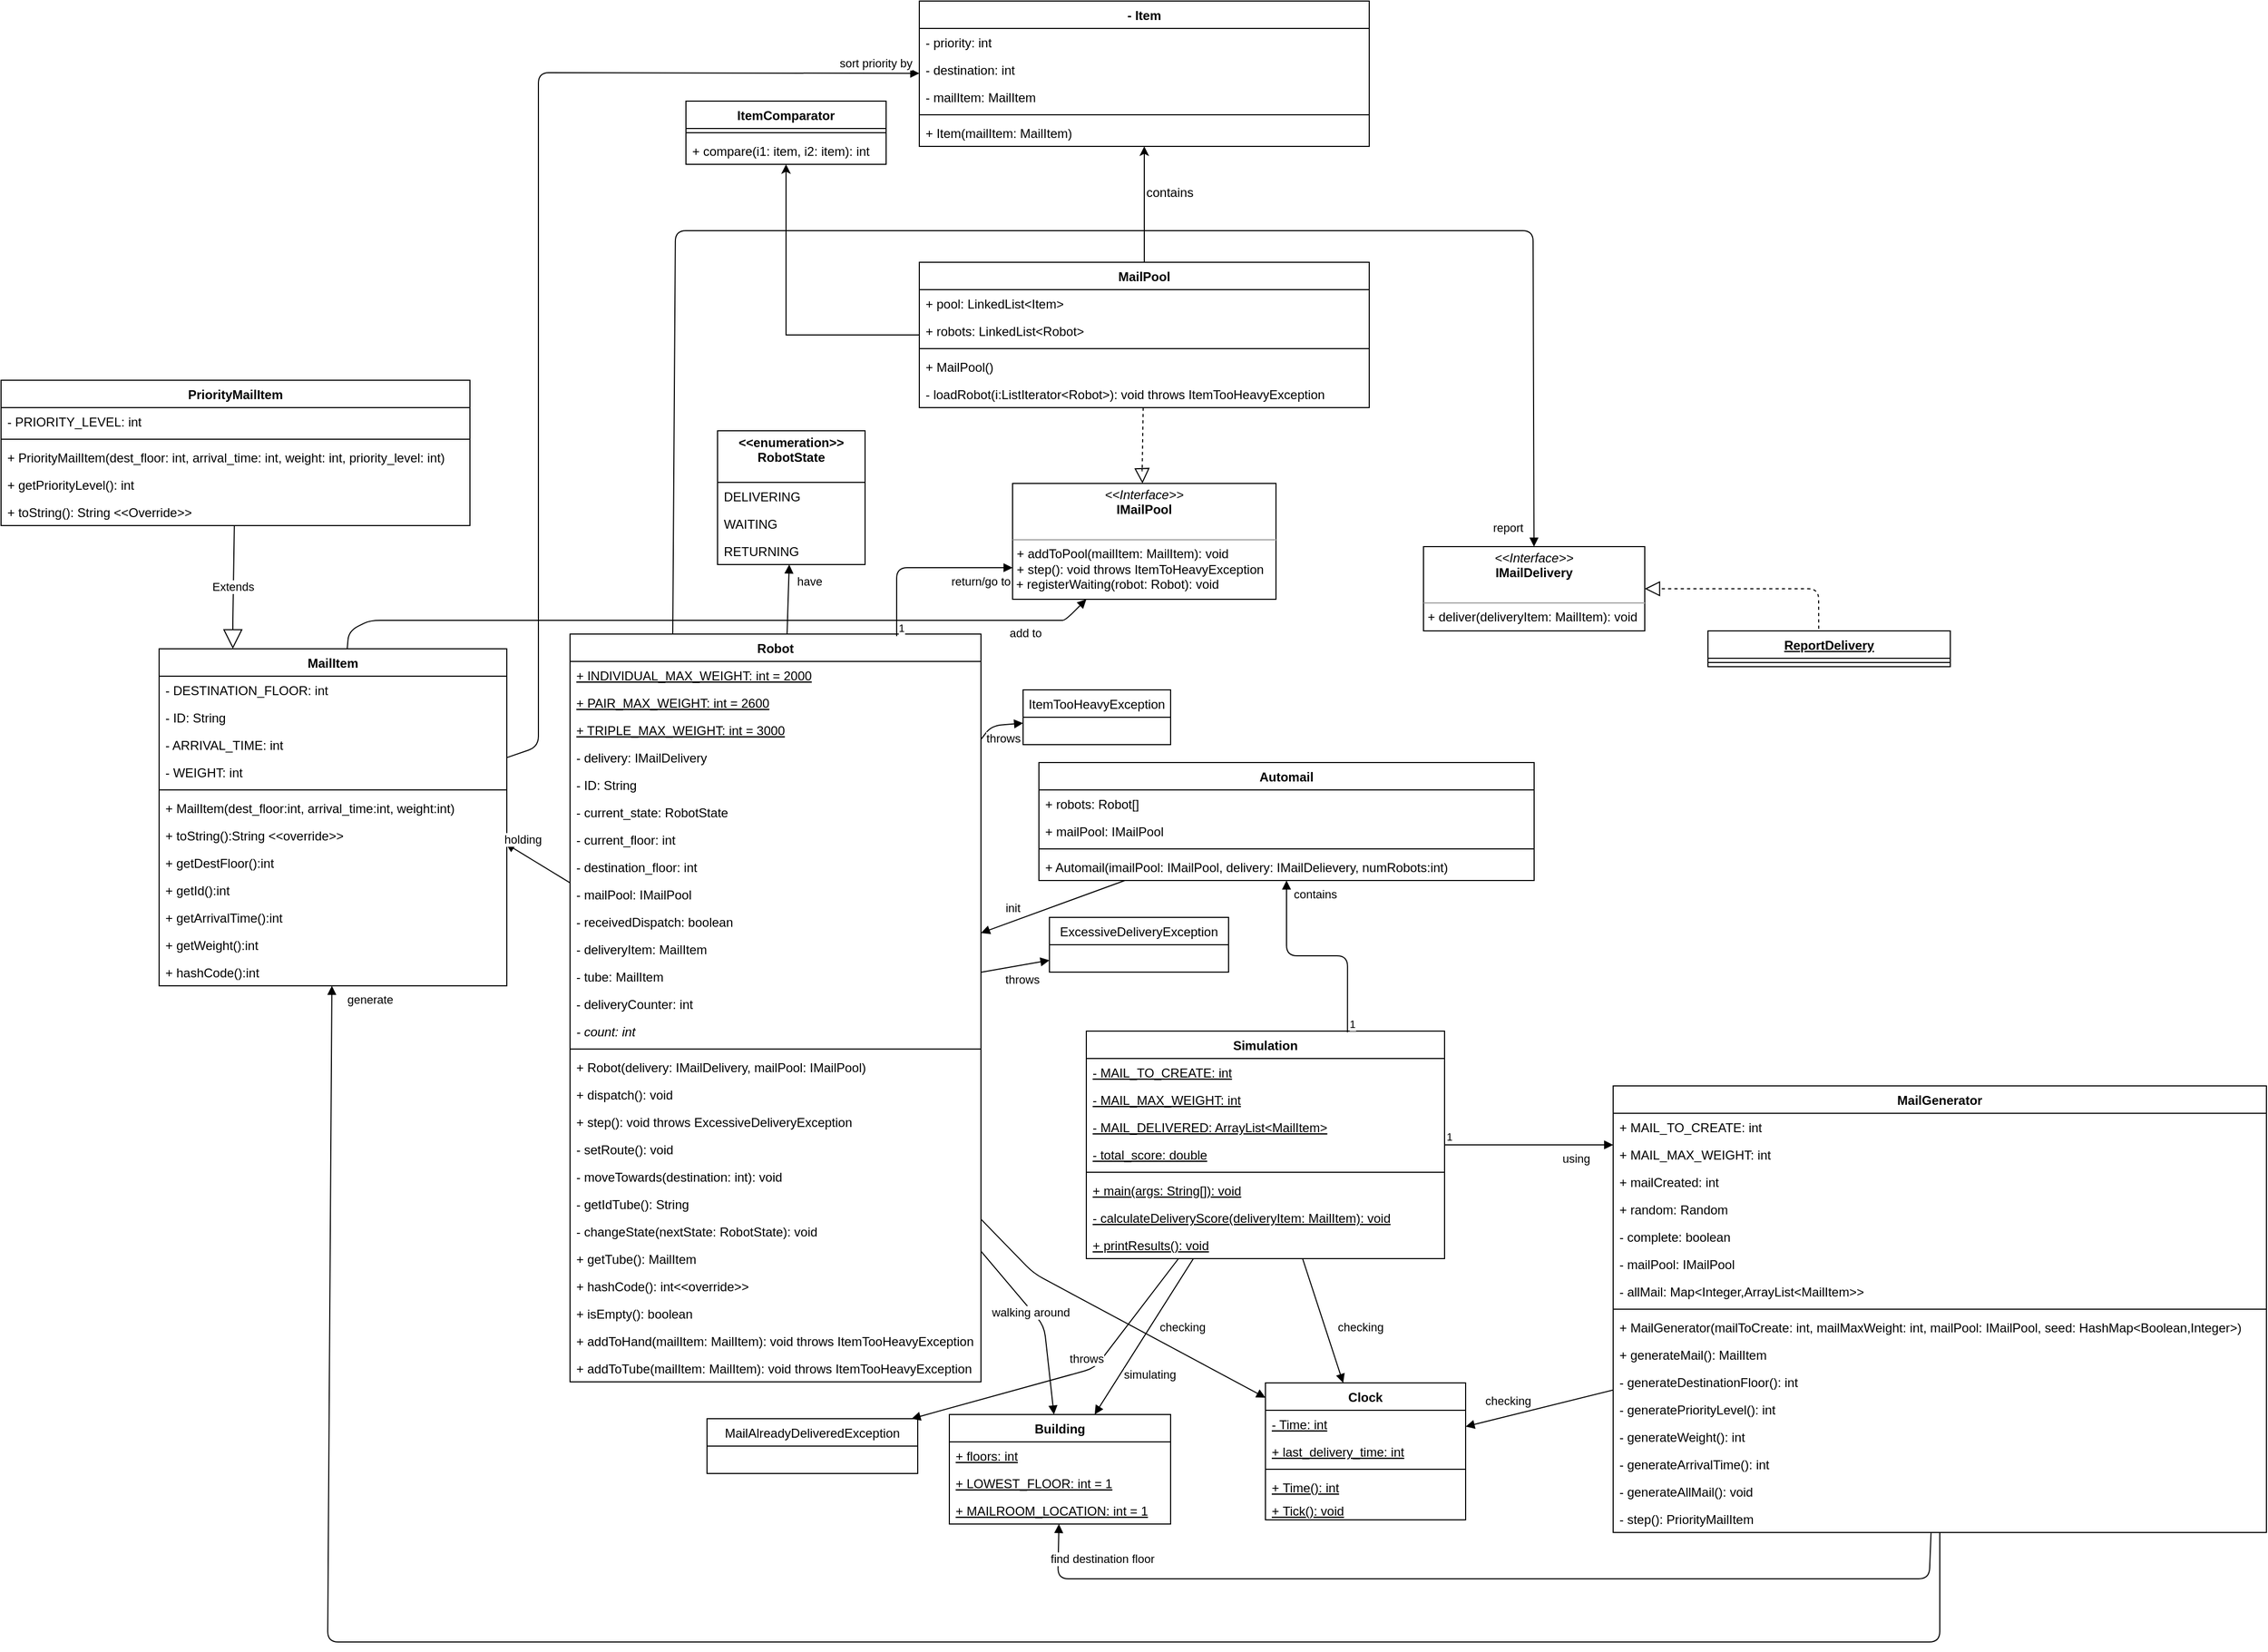 <mxfile version="10.6.3" type="github"><diagram id="WMBy4JNzaj6uFM6D7WlH" name="Page-1"><mxGraphModel dx="3198" dy="2053" grid="1" gridSize="10" guides="1" tooltips="1" connect="1" arrows="1" fold="1" page="1" pageScale="1" pageWidth="827" pageHeight="1169" math="0" shadow="0"><root><mxCell id="0"/><mxCell id="1" parent="0"/><mxCell id="nnWmIQtjTR-0IdJRERVG-1" value="Simulation" style="swimlane;fontStyle=1;align=center;verticalAlign=top;childLayout=stackLayout;horizontal=1;startSize=26;horizontalStack=0;resizeParent=1;resizeParentMax=0;resizeLast=0;collapsible=1;marginBottom=0;" parent="1" vertex="1"><mxGeometry x="-50" y="510" width="340" height="216" as="geometry"/></mxCell><mxCell id="nnWmIQtjTR-0IdJRERVG-2" value="- MAIL_TO_CREATE: int&#10;&#10;" style="text;strokeColor=none;fillColor=none;align=left;verticalAlign=top;spacingLeft=4;spacingRight=4;overflow=hidden;rotatable=0;points=[[0,0.5],[1,0.5]];portConstraint=eastwest;fontStyle=4" parent="nnWmIQtjTR-0IdJRERVG-1" vertex="1"><mxGeometry y="26" width="340" height="26" as="geometry"/></mxCell><mxCell id="nnWmIQtjTR-0IdJRERVG-5" value="- MAIL_MAX_WEIGHT: int&#10;" style="text;strokeColor=none;fillColor=none;align=left;verticalAlign=top;spacingLeft=4;spacingRight=4;overflow=hidden;rotatable=0;points=[[0,0.5],[1,0.5]];portConstraint=eastwest;fontStyle=4" parent="nnWmIQtjTR-0IdJRERVG-1" vertex="1"><mxGeometry y="52" width="340" height="26" as="geometry"/></mxCell><mxCell id="nnWmIQtjTR-0IdJRERVG-6" value="- MAIL_DELIVERED: ArrayList&lt;MailItem&gt;&#10;" style="text;strokeColor=none;fillColor=none;align=left;verticalAlign=top;spacingLeft=4;spacingRight=4;overflow=hidden;rotatable=0;points=[[0,0.5],[1,0.5]];portConstraint=eastwest;fontStyle=4" parent="nnWmIQtjTR-0IdJRERVG-1" vertex="1"><mxGeometry y="78" width="340" height="26" as="geometry"/></mxCell><mxCell id="nnWmIQtjTR-0IdJRERVG-7" value="- total_score: double&#10;" style="text;strokeColor=none;fillColor=none;align=left;verticalAlign=top;spacingLeft=4;spacingRight=4;overflow=hidden;rotatable=0;points=[[0,0.5],[1,0.5]];portConstraint=eastwest;fontStyle=4" parent="nnWmIQtjTR-0IdJRERVG-1" vertex="1"><mxGeometry y="104" width="340" height="26" as="geometry"/></mxCell><mxCell id="nnWmIQtjTR-0IdJRERVG-3" value="" style="line;strokeWidth=1;fillColor=none;align=left;verticalAlign=middle;spacingTop=-1;spacingLeft=3;spacingRight=3;rotatable=0;labelPosition=right;points=[];portConstraint=eastwest;" parent="nnWmIQtjTR-0IdJRERVG-1" vertex="1"><mxGeometry y="130" width="340" height="8" as="geometry"/></mxCell><mxCell id="nnWmIQtjTR-0IdJRERVG-4" value="+ main(args: String[]): void" style="text;strokeColor=none;fillColor=none;align=left;verticalAlign=top;spacingLeft=4;spacingRight=4;overflow=hidden;rotatable=0;points=[[0,0.5],[1,0.5]];portConstraint=eastwest;fontStyle=4" parent="nnWmIQtjTR-0IdJRERVG-1" vertex="1"><mxGeometry y="138" width="340" height="26" as="geometry"/></mxCell><mxCell id="nnWmIQtjTR-0IdJRERVG-8" value="- calculateDeliveryScore(deliveryItem: MailItem): void&#10;" style="text;strokeColor=none;fillColor=none;align=left;verticalAlign=top;spacingLeft=4;spacingRight=4;overflow=hidden;rotatable=0;points=[[0,0.5],[1,0.5]];portConstraint=eastwest;fontStyle=4" parent="nnWmIQtjTR-0IdJRERVG-1" vertex="1"><mxGeometry y="164" width="340" height="26" as="geometry"/></mxCell><mxCell id="nnWmIQtjTR-0IdJRERVG-9" value="+ printResults(): void&#10;" style="text;strokeColor=none;fillColor=none;align=left;verticalAlign=top;spacingLeft=4;spacingRight=4;overflow=hidden;rotatable=0;points=[[0,0.5],[1,0.5]];portConstraint=eastwest;fontStyle=4" parent="nnWmIQtjTR-0IdJRERVG-1" vertex="1"><mxGeometry y="190" width="340" height="26" as="geometry"/></mxCell><mxCell id="nnWmIQtjTR-0IdJRERVG-10" value="ReportDelivery" style="swimlane;fontStyle=5;align=center;verticalAlign=top;childLayout=stackLayout;horizontal=1;startSize=26;horizontalStack=0;resizeParent=1;resizeParentMax=0;resizeLast=0;collapsible=1;marginBottom=0;" parent="1" vertex="1"><mxGeometry x="540" y="130" width="230" height="34" as="geometry"/></mxCell><mxCell id="nnWmIQtjTR-0IdJRERVG-12" value="" style="line;strokeWidth=1;fillColor=none;align=left;verticalAlign=middle;spacingTop=-1;spacingLeft=3;spacingRight=3;rotatable=0;labelPosition=right;points=[];portConstraint=eastwest;" parent="nnWmIQtjTR-0IdJRERVG-10" vertex="1"><mxGeometry y="26" width="230" height="8" as="geometry"/></mxCell><mxCell id="nnWmIQtjTR-0IdJRERVG-21" value="&lt;p style=&quot;margin: 0px ; margin-top: 4px ; text-align: center&quot;&gt;&lt;i&gt;&amp;lt;&amp;lt;Interface&amp;gt;&amp;gt;&lt;/i&gt;&lt;br&gt;&lt;b&gt;IMailDelivery&lt;/b&gt;&lt;/p&gt;&lt;p style=&quot;margin: 0px ; margin-left: 4px&quot;&gt;&lt;br&gt;&lt;/p&gt;&lt;hr size=&quot;1&quot;&gt;&lt;p style=&quot;margin: 0px ; margin-left: 4px&quot;&gt;+ deliver(deliveryItem: MailItem): void&lt;br&gt;&lt;/p&gt;&lt;div&gt;&lt;br&gt;&lt;/div&gt;" style="verticalAlign=top;align=left;overflow=fill;fontSize=12;fontFamily=Helvetica;html=1;" parent="1" vertex="1"><mxGeometry x="270" y="50" width="210" height="80" as="geometry"/></mxCell><mxCell id="nnWmIQtjTR-0IdJRERVG-22" value="" style="endArrow=block;dashed=1;endFill=0;endSize=12;html=1;exitX=0.457;exitY=-0.059;exitDx=0;exitDy=0;exitPerimeter=0;" parent="1" source="nnWmIQtjTR-0IdJRERVG-10" target="nnWmIQtjTR-0IdJRERVG-21" edge="1"><mxGeometry width="160" relative="1" as="geometry"><mxPoint x="610" y="90" as="sourcePoint"/><mxPoint x="690" y="40" as="targetPoint"/><Array as="points"><mxPoint x="645" y="90"/></Array></mxGeometry></mxCell><mxCell id="KA7qS1q_nax6z3Kg3rgi-1" value="Automail" style="swimlane;fontStyle=1;align=center;verticalAlign=top;childLayout=stackLayout;horizontal=1;startSize=26;horizontalStack=0;resizeParent=1;resizeParentMax=0;resizeLast=0;collapsible=1;marginBottom=0;" parent="1" vertex="1"><mxGeometry x="-95" y="255" width="470" height="112" as="geometry"/></mxCell><mxCell id="KA7qS1q_nax6z3Kg3rgi-2" value="+ robots: Robot[]" style="text;strokeColor=none;fillColor=none;align=left;verticalAlign=top;spacingLeft=4;spacingRight=4;overflow=hidden;rotatable=0;points=[[0,0.5],[1,0.5]];portConstraint=eastwest;" parent="KA7qS1q_nax6z3Kg3rgi-1" vertex="1"><mxGeometry y="26" width="470" height="26" as="geometry"/></mxCell><mxCell id="KA7qS1q_nax6z3Kg3rgi-5" value="+ mailPool: IMailPool" style="text;strokeColor=none;fillColor=none;align=left;verticalAlign=top;spacingLeft=4;spacingRight=4;overflow=hidden;rotatable=0;points=[[0,0.5],[1,0.5]];portConstraint=eastwest;" parent="KA7qS1q_nax6z3Kg3rgi-1" vertex="1"><mxGeometry y="52" width="470" height="26" as="geometry"/></mxCell><mxCell id="KA7qS1q_nax6z3Kg3rgi-3" value="" style="line;strokeWidth=1;fillColor=none;align=left;verticalAlign=middle;spacingTop=-1;spacingLeft=3;spacingRight=3;rotatable=0;labelPosition=right;points=[];portConstraint=eastwest;" parent="KA7qS1q_nax6z3Kg3rgi-1" vertex="1"><mxGeometry y="78" width="470" height="8" as="geometry"/></mxCell><mxCell id="KA7qS1q_nax6z3Kg3rgi-4" value="+ Automail(imailPool: IMailPool, delivery: IMailDelievery, numRobots:int)&#10;&#10;" style="text;strokeColor=none;fillColor=none;align=left;verticalAlign=top;spacingLeft=4;spacingRight=4;overflow=hidden;rotatable=0;points=[[0,0.5],[1,0.5]];portConstraint=eastwest;" parent="KA7qS1q_nax6z3Kg3rgi-1" vertex="1"><mxGeometry y="86" width="470" height="26" as="geometry"/></mxCell><mxCell id="KA7qS1q_nax6z3Kg3rgi-8" value="contains&lt;br&gt;" style="endArrow=block;endFill=1;html=1;edgeStyle=orthogonalEdgeStyle;align=left;verticalAlign=top;exitX=0.729;exitY=0.005;exitDx=0;exitDy=0;exitPerimeter=0;" parent="1" source="nnWmIQtjTR-0IdJRERVG-1" target="KA7qS1q_nax6z3Kg3rgi-1" edge="1"><mxGeometry x="1" y="-5" relative="1" as="geometry"><mxPoint x="-100" y="750" as="sourcePoint"/><mxPoint x="60" y="750" as="targetPoint"/><mxPoint as="offset"/></mxGeometry></mxCell><mxCell id="KA7qS1q_nax6z3Kg3rgi-9" value="1" style="resizable=0;html=1;align=left;verticalAlign=bottom;labelBackgroundColor=#ffffff;fontSize=10;" parent="KA7qS1q_nax6z3Kg3rgi-8" connectable="0" vertex="1"><mxGeometry x="-1" relative="1" as="geometry"/></mxCell><mxCell id="KA7qS1q_nax6z3Kg3rgi-12" value="&lt;p style=&quot;margin: 0px ; margin-top: 4px ; text-align: center&quot;&gt;&lt;i&gt;&amp;lt;&amp;lt;Interface&amp;gt;&amp;gt;&lt;/i&gt;&lt;br&gt;&lt;b&gt;IMailPool&lt;/b&gt;&lt;/p&gt;&lt;p style=&quot;margin: 0px ; margin-left: 4px&quot;&gt;&lt;br&gt;&lt;/p&gt;&lt;hr size=&quot;1&quot;&gt;&lt;p style=&quot;margin: 0px ; margin-left: 4px&quot;&gt;+ addToPool(mailItem: MailItem): void&lt;br&gt;&lt;/p&gt;&lt;p style=&quot;margin: 0px ; margin-left: 4px&quot;&gt;+ step(): void throws ItemToHeavyException&lt;br&gt;&lt;/p&gt;&lt;div&gt;&amp;nbsp;+ registerWaiting(robot: Robot): void&lt;br&gt;&lt;/div&gt;" style="verticalAlign=top;align=left;overflow=fill;fontSize=12;fontFamily=Helvetica;html=1;" parent="1" vertex="1"><mxGeometry x="-120" y="-10" width="250" height="110" as="geometry"/></mxCell><mxCell id="KA7qS1q_nax6z3Kg3rgi-111" value="" style="edgeStyle=orthogonalEdgeStyle;rounded=0;orthogonalLoop=1;jettySize=auto;html=1;" parent="1" source="KA7qS1q_nax6z3Kg3rgi-16" target="KA7qS1q_nax6z3Kg3rgi-105" edge="1"><mxGeometry relative="1" as="geometry"/></mxCell><mxCell id="KA7qS1q_nax6z3Kg3rgi-16" value="MailPool" style="swimlane;fontStyle=1;align=center;verticalAlign=top;childLayout=stackLayout;horizontal=1;startSize=26;horizontalStack=0;resizeParent=1;resizeParentMax=0;resizeLast=0;collapsible=1;marginBottom=0;" parent="1" vertex="1"><mxGeometry x="-208.5" y="-220" width="427" height="138" as="geometry"/></mxCell><mxCell id="KA7qS1q_nax6z3Kg3rgi-17" value="+ pool: LinkedList&lt;Item&gt;" style="text;strokeColor=none;fillColor=none;align=left;verticalAlign=top;spacingLeft=4;spacingRight=4;overflow=hidden;rotatable=0;points=[[0,0.5],[1,0.5]];portConstraint=eastwest;" parent="KA7qS1q_nax6z3Kg3rgi-16" vertex="1"><mxGeometry y="26" width="427" height="26" as="geometry"/></mxCell><mxCell id="KA7qS1q_nax6z3Kg3rgi-23" value="+ robots: LinkedList&lt;Robot&gt;" style="text;strokeColor=none;fillColor=none;align=left;verticalAlign=top;spacingLeft=4;spacingRight=4;overflow=hidden;rotatable=0;points=[[0,0.5],[1,0.5]];portConstraint=eastwest;" parent="KA7qS1q_nax6z3Kg3rgi-16" vertex="1"><mxGeometry y="52" width="427" height="26" as="geometry"/></mxCell><mxCell id="KA7qS1q_nax6z3Kg3rgi-18" value="" style="line;strokeWidth=1;fillColor=none;align=left;verticalAlign=middle;spacingTop=-1;spacingLeft=3;spacingRight=3;rotatable=0;labelPosition=right;points=[];portConstraint=eastwest;" parent="KA7qS1q_nax6z3Kg3rgi-16" vertex="1"><mxGeometry y="78" width="427" height="8" as="geometry"/></mxCell><mxCell id="KA7qS1q_nax6z3Kg3rgi-19" value="+ MailPool()" style="text;strokeColor=none;fillColor=none;align=left;verticalAlign=top;spacingLeft=4;spacingRight=4;overflow=hidden;rotatable=0;points=[[0,0.5],[1,0.5]];portConstraint=eastwest;" parent="KA7qS1q_nax6z3Kg3rgi-16" vertex="1"><mxGeometry y="86" width="427" height="26" as="geometry"/></mxCell><mxCell id="KA7qS1q_nax6z3Kg3rgi-24" value="- loadRobot(i:ListIterator&lt;Robot&gt;): void throws ItemTooHeavyException&#10;" style="text;strokeColor=none;fillColor=none;align=left;verticalAlign=top;spacingLeft=4;spacingRight=4;overflow=hidden;rotatable=0;points=[[0,0.5],[1,0.5]];portConstraint=eastwest;" parent="KA7qS1q_nax6z3Kg3rgi-16" vertex="1"><mxGeometry y="112" width="427" height="26" as="geometry"/></mxCell><mxCell id="KA7qS1q_nax6z3Kg3rgi-105" value="- Item" style="swimlane;fontStyle=1;align=center;verticalAlign=top;childLayout=stackLayout;horizontal=1;startSize=26;horizontalStack=0;resizeParent=1;resizeParentMax=0;resizeLast=0;collapsible=1;marginBottom=0;" parent="1" vertex="1"><mxGeometry x="-208.5" y="-468" width="427" height="138" as="geometry"/></mxCell><mxCell id="KA7qS1q_nax6z3Kg3rgi-106" value="- priority: int" style="text;strokeColor=none;fillColor=none;align=left;verticalAlign=top;spacingLeft=4;spacingRight=4;overflow=hidden;rotatable=0;points=[[0,0.5],[1,0.5]];portConstraint=eastwest;" parent="KA7qS1q_nax6z3Kg3rgi-105" vertex="1"><mxGeometry y="26" width="427" height="26" as="geometry"/></mxCell><mxCell id="KA7qS1q_nax6z3Kg3rgi-107" value="- destination: int&#10;" style="text;strokeColor=none;fillColor=none;align=left;verticalAlign=top;spacingLeft=4;spacingRight=4;overflow=hidden;rotatable=0;points=[[0,0.5],[1,0.5]];portConstraint=eastwest;" parent="KA7qS1q_nax6z3Kg3rgi-105" vertex="1"><mxGeometry y="52" width="427" height="26" as="geometry"/></mxCell><mxCell id="KA7qS1q_nax6z3Kg3rgi-115" value="- mailItem: MailItem&#10;" style="text;strokeColor=none;fillColor=none;align=left;verticalAlign=top;spacingLeft=4;spacingRight=4;overflow=hidden;rotatable=0;points=[[0,0.5],[1,0.5]];portConstraint=eastwest;" parent="KA7qS1q_nax6z3Kg3rgi-105" vertex="1"><mxGeometry y="78" width="427" height="26" as="geometry"/></mxCell><mxCell id="KA7qS1q_nax6z3Kg3rgi-108" value="" style="line;strokeWidth=1;fillColor=none;align=left;verticalAlign=middle;spacingTop=-1;spacingLeft=3;spacingRight=3;rotatable=0;labelPosition=right;points=[];portConstraint=eastwest;" parent="KA7qS1q_nax6z3Kg3rgi-105" vertex="1"><mxGeometry y="104" width="427" height="8" as="geometry"/></mxCell><mxCell id="KA7qS1q_nax6z3Kg3rgi-109" value="+ Item(mailItem: MailItem)" style="text;strokeColor=none;fillColor=none;align=left;verticalAlign=top;spacingLeft=4;spacingRight=4;overflow=hidden;rotatable=0;points=[[0,0.5],[1,0.5]];portConstraint=eastwest;" parent="KA7qS1q_nax6z3Kg3rgi-105" vertex="1"><mxGeometry y="112" width="427" height="26" as="geometry"/></mxCell><mxCell id="KA7qS1q_nax6z3Kg3rgi-20" value="" style="endArrow=block;dashed=1;endFill=0;endSize=12;html=1;" parent="1" source="KA7qS1q_nax6z3Kg3rgi-16" target="KA7qS1q_nax6z3Kg3rgi-12" edge="1"><mxGeometry width="160" relative="1" as="geometry"><mxPoint x="-290" y="190" as="sourcePoint"/><mxPoint x="-130" y="190" as="targetPoint"/><Array as="points"><mxPoint x="3" y="-20"/></Array></mxGeometry></mxCell><mxCell id="KA7qS1q_nax6z3Kg3rgi-25" value="Robot" style="swimlane;fontStyle=1;align=center;verticalAlign=top;childLayout=stackLayout;horizontal=1;startSize=26;horizontalStack=0;resizeParent=1;resizeParentMax=0;resizeLast=0;collapsible=1;marginBottom=0;" parent="1" vertex="1"><mxGeometry x="-540" y="133" width="390" height="710" as="geometry"/></mxCell><mxCell id="KA7qS1q_nax6z3Kg3rgi-26" value="+ INDIVIDUAL_MAX_WEIGHT: int = 2000&#10;" style="text;strokeColor=none;fillColor=none;align=left;verticalAlign=top;spacingLeft=4;spacingRight=4;overflow=hidden;rotatable=0;points=[[0,0.5],[1,0.5]];portConstraint=eastwest;fontStyle=4" parent="KA7qS1q_nax6z3Kg3rgi-25" vertex="1"><mxGeometry y="26" width="390" height="26" as="geometry"/></mxCell><mxCell id="KA7qS1q_nax6z3Kg3rgi-29" value="+ PAIR_MAX_WEIGHT: int = 2600&#10;" style="text;strokeColor=none;fillColor=none;align=left;verticalAlign=top;spacingLeft=4;spacingRight=4;overflow=hidden;rotatable=0;points=[[0,0.5],[1,0.5]];portConstraint=eastwest;fontStyle=4" parent="KA7qS1q_nax6z3Kg3rgi-25" vertex="1"><mxGeometry y="52" width="390" height="26" as="geometry"/></mxCell><mxCell id="KA7qS1q_nax6z3Kg3rgi-30" value="+ TRIPLE_MAX_WEIGHT: int = 3000&#10;" style="text;strokeColor=none;fillColor=none;align=left;verticalAlign=top;spacingLeft=4;spacingRight=4;overflow=hidden;rotatable=0;points=[[0,0.5],[1,0.5]];portConstraint=eastwest;fontStyle=4" parent="KA7qS1q_nax6z3Kg3rgi-25" vertex="1"><mxGeometry y="78" width="390" height="26" as="geometry"/></mxCell><mxCell id="KA7qS1q_nax6z3Kg3rgi-31" value="- delivery: IMailDelivery&#10;" style="text;strokeColor=none;fillColor=none;align=left;verticalAlign=top;spacingLeft=4;spacingRight=4;overflow=hidden;rotatable=0;points=[[0,0.5],[1,0.5]];portConstraint=eastwest;fontStyle=0" parent="KA7qS1q_nax6z3Kg3rgi-25" vertex="1"><mxGeometry y="104" width="390" height="26" as="geometry"/></mxCell><mxCell id="KA7qS1q_nax6z3Kg3rgi-32" value="- ID: String&#10;" style="text;strokeColor=none;fillColor=none;align=left;verticalAlign=top;spacingLeft=4;spacingRight=4;overflow=hidden;rotatable=0;points=[[0,0.5],[1,0.5]];portConstraint=eastwest;fontStyle=0" parent="KA7qS1q_nax6z3Kg3rgi-25" vertex="1"><mxGeometry y="130" width="390" height="26" as="geometry"/></mxCell><mxCell id="KA7qS1q_nax6z3Kg3rgi-33" value="- current_state: RobotState&#10;" style="text;strokeColor=none;fillColor=none;align=left;verticalAlign=top;spacingLeft=4;spacingRight=4;overflow=hidden;rotatable=0;points=[[0,0.5],[1,0.5]];portConstraint=eastwest;fontStyle=0" parent="KA7qS1q_nax6z3Kg3rgi-25" vertex="1"><mxGeometry y="156" width="390" height="26" as="geometry"/></mxCell><mxCell id="KA7qS1q_nax6z3Kg3rgi-45" value="- current_floor: int&#10;" style="text;strokeColor=none;fillColor=none;align=left;verticalAlign=top;spacingLeft=4;spacingRight=4;overflow=hidden;rotatable=0;points=[[0,0.5],[1,0.5]];portConstraint=eastwest;fontStyle=0" parent="KA7qS1q_nax6z3Kg3rgi-25" vertex="1"><mxGeometry y="182" width="390" height="26" as="geometry"/></mxCell><mxCell id="KA7qS1q_nax6z3Kg3rgi-46" value="- destination_floor: int&#10;" style="text;strokeColor=none;fillColor=none;align=left;verticalAlign=top;spacingLeft=4;spacingRight=4;overflow=hidden;rotatable=0;points=[[0,0.5],[1,0.5]];portConstraint=eastwest;fontStyle=0" parent="KA7qS1q_nax6z3Kg3rgi-25" vertex="1"><mxGeometry y="208" width="390" height="26" as="geometry"/></mxCell><mxCell id="KA7qS1q_nax6z3Kg3rgi-47" value="- mailPool: IMailPool&#10;" style="text;strokeColor=none;fillColor=none;align=left;verticalAlign=top;spacingLeft=4;spacingRight=4;overflow=hidden;rotatable=0;points=[[0,0.5],[1,0.5]];portConstraint=eastwest;fontStyle=0" parent="KA7qS1q_nax6z3Kg3rgi-25" vertex="1"><mxGeometry y="234" width="390" height="26" as="geometry"/></mxCell><mxCell id="KA7qS1q_nax6z3Kg3rgi-52" value="- receivedDispatch: boolean&#10;" style="text;strokeColor=none;fillColor=none;align=left;verticalAlign=top;spacingLeft=4;spacingRight=4;overflow=hidden;rotatable=0;points=[[0,0.5],[1,0.5]];portConstraint=eastwest;fontStyle=0" parent="KA7qS1q_nax6z3Kg3rgi-25" vertex="1"><mxGeometry y="260" width="390" height="26" as="geometry"/></mxCell><mxCell id="KA7qS1q_nax6z3Kg3rgi-53" value="- deliveryItem: MailItem&#10;" style="text;strokeColor=none;fillColor=none;align=left;verticalAlign=top;spacingLeft=4;spacingRight=4;overflow=hidden;rotatable=0;points=[[0,0.5],[1,0.5]];portConstraint=eastwest;fontStyle=0" parent="KA7qS1q_nax6z3Kg3rgi-25" vertex="1"><mxGeometry y="286" width="390" height="26" as="geometry"/></mxCell><mxCell id="KA7qS1q_nax6z3Kg3rgi-69" value="- tube: MailItem&#10;" style="text;strokeColor=none;fillColor=none;align=left;verticalAlign=top;spacingLeft=4;spacingRight=4;overflow=hidden;rotatable=0;points=[[0,0.5],[1,0.5]];portConstraint=eastwest;fontStyle=0" parent="KA7qS1q_nax6z3Kg3rgi-25" vertex="1"><mxGeometry y="312" width="390" height="26" as="geometry"/></mxCell><mxCell id="KA7qS1q_nax6z3Kg3rgi-70" value="- deliveryCounter: int&#10;" style="text;strokeColor=none;fillColor=none;align=left;verticalAlign=top;spacingLeft=4;spacingRight=4;overflow=hidden;rotatable=0;points=[[0,0.5],[1,0.5]];portConstraint=eastwest;fontStyle=0" parent="KA7qS1q_nax6z3Kg3rgi-25" vertex="1"><mxGeometry y="338" width="390" height="26" as="geometry"/></mxCell><mxCell id="KA7qS1q_nax6z3Kg3rgi-98" value="- count: int&#10;" style="text;strokeColor=none;fillColor=none;align=left;verticalAlign=top;spacingLeft=4;spacingRight=4;overflow=hidden;rotatable=0;points=[[0,0.5],[1,0.5]];portConstraint=eastwest;fontStyle=2" parent="KA7qS1q_nax6z3Kg3rgi-25" vertex="1"><mxGeometry y="364" width="390" height="26" as="geometry"/></mxCell><mxCell id="KA7qS1q_nax6z3Kg3rgi-27" value="" style="line;strokeWidth=1;fillColor=none;align=left;verticalAlign=middle;spacingTop=-1;spacingLeft=3;spacingRight=3;rotatable=0;labelPosition=right;points=[];portConstraint=eastwest;" parent="KA7qS1q_nax6z3Kg3rgi-25" vertex="1"><mxGeometry y="390" width="390" height="8" as="geometry"/></mxCell><mxCell id="KA7qS1q_nax6z3Kg3rgi-28" value="+ Robot(delivery: IMailDelivery, mailPool: IMailPool)&#10;" style="text;strokeColor=none;fillColor=none;align=left;verticalAlign=top;spacingLeft=4;spacingRight=4;overflow=hidden;rotatable=0;points=[[0,0.5],[1,0.5]];portConstraint=eastwest;" parent="KA7qS1q_nax6z3Kg3rgi-25" vertex="1"><mxGeometry y="398" width="390" height="26" as="geometry"/></mxCell><mxCell id="KA7qS1q_nax6z3Kg3rgi-72" value="+ dispatch(): void&#10;" style="text;strokeColor=none;fillColor=none;align=left;verticalAlign=top;spacingLeft=4;spacingRight=4;overflow=hidden;rotatable=0;points=[[0,0.5],[1,0.5]];portConstraint=eastwest;" parent="KA7qS1q_nax6z3Kg3rgi-25" vertex="1"><mxGeometry y="424" width="390" height="26" as="geometry"/></mxCell><mxCell id="KA7qS1q_nax6z3Kg3rgi-88" value="+ step(): void throws ExcessiveDeliveryException&#10;" style="text;strokeColor=none;fillColor=none;align=left;verticalAlign=top;spacingLeft=4;spacingRight=4;overflow=hidden;rotatable=0;points=[[0,0.5],[1,0.5]];portConstraint=eastwest;" parent="KA7qS1q_nax6z3Kg3rgi-25" vertex="1"><mxGeometry y="450" width="390" height="26" as="geometry"/></mxCell><mxCell id="KA7qS1q_nax6z3Kg3rgi-89" value="- setRoute(): void&#10;" style="text;strokeColor=none;fillColor=none;align=left;verticalAlign=top;spacingLeft=4;spacingRight=4;overflow=hidden;rotatable=0;points=[[0,0.5],[1,0.5]];portConstraint=eastwest;" parent="KA7qS1q_nax6z3Kg3rgi-25" vertex="1"><mxGeometry y="476" width="390" height="26" as="geometry"/></mxCell><mxCell id="KA7qS1q_nax6z3Kg3rgi-92" value="- moveTowards(destination: int): void&#10;" style="text;strokeColor=none;fillColor=none;align=left;verticalAlign=top;spacingLeft=4;spacingRight=4;overflow=hidden;rotatable=0;points=[[0,0.5],[1,0.5]];portConstraint=eastwest;" parent="KA7qS1q_nax6z3Kg3rgi-25" vertex="1"><mxGeometry y="502" width="390" height="26" as="geometry"/></mxCell><mxCell id="KA7qS1q_nax6z3Kg3rgi-93" value="- getIdTube(): String&#10;" style="text;strokeColor=none;fillColor=none;align=left;verticalAlign=top;spacingLeft=4;spacingRight=4;overflow=hidden;rotatable=0;points=[[0,0.5],[1,0.5]];portConstraint=eastwest;" parent="KA7qS1q_nax6z3Kg3rgi-25" vertex="1"><mxGeometry y="528" width="390" height="26" as="geometry"/></mxCell><mxCell id="KA7qS1q_nax6z3Kg3rgi-94" value="- changeState(nextState: RobotState): void&#10;" style="text;strokeColor=none;fillColor=none;align=left;verticalAlign=top;spacingLeft=4;spacingRight=4;overflow=hidden;rotatable=0;points=[[0,0.5],[1,0.5]];portConstraint=eastwest;" parent="KA7qS1q_nax6z3Kg3rgi-25" vertex="1"><mxGeometry y="554" width="390" height="26" as="geometry"/></mxCell><mxCell id="KA7qS1q_nax6z3Kg3rgi-95" value="+ getTube(): MailItem&#10;" style="text;strokeColor=none;fillColor=none;align=left;verticalAlign=top;spacingLeft=4;spacingRight=4;overflow=hidden;rotatable=0;points=[[0,0.5],[1,0.5]];portConstraint=eastwest;" parent="KA7qS1q_nax6z3Kg3rgi-25" vertex="1"><mxGeometry y="580" width="390" height="26" as="geometry"/></mxCell><mxCell id="KA7qS1q_nax6z3Kg3rgi-96" value="+ hashCode(): int&lt;&lt;override&gt;&gt;&#10;" style="text;strokeColor=none;fillColor=none;align=left;verticalAlign=top;spacingLeft=4;spacingRight=4;overflow=hidden;rotatable=0;points=[[0,0.5],[1,0.5]];portConstraint=eastwest;" parent="KA7qS1q_nax6z3Kg3rgi-25" vertex="1"><mxGeometry y="606" width="390" height="26" as="geometry"/></mxCell><mxCell id="KA7qS1q_nax6z3Kg3rgi-99" value="+ isEmpty(): boolean&#10;" style="text;strokeColor=none;fillColor=none;align=left;verticalAlign=top;spacingLeft=4;spacingRight=4;overflow=hidden;rotatable=0;points=[[0,0.5],[1,0.5]];portConstraint=eastwest;" parent="KA7qS1q_nax6z3Kg3rgi-25" vertex="1"><mxGeometry y="632" width="390" height="26" as="geometry"/></mxCell><mxCell id="KA7qS1q_nax6z3Kg3rgi-100" value="+ addToHand(mailItem: MailItem): void throws ItemTooHeavyException&#10;" style="text;strokeColor=none;fillColor=none;align=left;verticalAlign=top;spacingLeft=4;spacingRight=4;overflow=hidden;rotatable=0;points=[[0,0.5],[1,0.5]];portConstraint=eastwest;" parent="KA7qS1q_nax6z3Kg3rgi-25" vertex="1"><mxGeometry y="658" width="390" height="26" as="geometry"/></mxCell><mxCell id="KA7qS1q_nax6z3Kg3rgi-104" value="+ addToTube(mailItem: MailItem): void throws ItemTooHeavyException&#10;" style="text;strokeColor=none;fillColor=none;align=left;verticalAlign=top;spacingLeft=4;spacingRight=4;overflow=hidden;rotatable=0;points=[[0,0.5],[1,0.5]];portConstraint=eastwest;" parent="KA7qS1q_nax6z3Kg3rgi-25" vertex="1"><mxGeometry y="684" width="390" height="26" as="geometry"/></mxCell><mxCell id="KA7qS1q_nax6z3Kg3rgi-40" value="&lt;&lt;enumeration&gt;&gt;&#10;RobotState&#10; " style="swimlane;fontStyle=1;childLayout=stackLayout;horizontal=1;startSize=49;fillColor=none;horizontalStack=0;resizeParent=1;resizeParentMax=0;resizeLast=0;collapsible=1;marginBottom=0;" parent="1" vertex="1"><mxGeometry x="-400" y="-60" width="140" height="127" as="geometry"/></mxCell><mxCell id="KA7qS1q_nax6z3Kg3rgi-41" value="DELIVERING" style="text;strokeColor=none;fillColor=none;align=left;verticalAlign=top;spacingLeft=4;spacingRight=4;overflow=hidden;rotatable=0;points=[[0,0.5],[1,0.5]];portConstraint=eastwest;" parent="KA7qS1q_nax6z3Kg3rgi-40" vertex="1"><mxGeometry y="49" width="140" height="26" as="geometry"/></mxCell><mxCell id="KA7qS1q_nax6z3Kg3rgi-42" value="WAITING" style="text;strokeColor=none;fillColor=none;align=left;verticalAlign=top;spacingLeft=4;spacingRight=4;overflow=hidden;rotatable=0;points=[[0,0.5],[1,0.5]];portConstraint=eastwest;" parent="KA7qS1q_nax6z3Kg3rgi-40" vertex="1"><mxGeometry y="75" width="140" height="26" as="geometry"/></mxCell><mxCell id="KA7qS1q_nax6z3Kg3rgi-43" value="RETURNING" style="text;strokeColor=none;fillColor=none;align=left;verticalAlign=top;spacingLeft=4;spacingRight=4;overflow=hidden;rotatable=0;points=[[0,0.5],[1,0.5]];portConstraint=eastwest;" parent="KA7qS1q_nax6z3Kg3rgi-40" vertex="1"><mxGeometry y="101" width="140" height="26" as="geometry"/></mxCell><mxCell id="KA7qS1q_nax6z3Kg3rgi-44" value="have&lt;br&gt;" style="html=1;verticalAlign=bottom;endArrow=block;" parent="1" source="KA7qS1q_nax6z3Kg3rgi-25" target="KA7qS1q_nax6z3Kg3rgi-40" edge="1"><mxGeometry x="0.27" y="-20" width="80" relative="1" as="geometry"><mxPoint x="-330" y="130" as="sourcePoint"/><mxPoint x="-430" y="32" as="targetPoint"/><Array as="points"/><mxPoint as="offset"/></mxGeometry></mxCell><mxCell id="KA7qS1q_nax6z3Kg3rgi-48" value="init&lt;br&gt;" style="html=1;verticalAlign=bottom;endArrow=block;" parent="1" source="KA7qS1q_nax6z3Kg3rgi-1" target="KA7qS1q_nax6z3Kg3rgi-25" edge="1"><mxGeometry x="0.539" y="-4" width="80" relative="1" as="geometry"><mxPoint x="-100" y="304" as="sourcePoint"/><mxPoint x="-140" y="320" as="targetPoint"/><Array as="points"/><mxPoint as="offset"/></mxGeometry></mxCell><mxCell id="KA7qS1q_nax6z3Kg3rgi-49" value="return/go&amp;nbsp;to" style="endArrow=block;endFill=1;html=1;edgeStyle=orthogonalEdgeStyle;align=left;verticalAlign=top;" parent="1" target="KA7qS1q_nax6z3Kg3rgi-12" edge="1"><mxGeometry x="0.314" relative="1" as="geometry"><mxPoint x="-230" y="135" as="sourcePoint"/><mxPoint x="-50" y="210.5" as="targetPoint"/><Array as="points"><mxPoint x="-230" y="135"/><mxPoint x="-230" y="70"/></Array><mxPoint as="offset"/></mxGeometry></mxCell><mxCell id="KA7qS1q_nax6z3Kg3rgi-50" value="1" style="resizable=0;html=1;align=left;verticalAlign=bottom;labelBackgroundColor=#ffffff;fontSize=10;" parent="KA7qS1q_nax6z3Kg3rgi-49" connectable="0" vertex="1"><mxGeometry x="-1" relative="1" as="geometry"/></mxCell><mxCell id="KA7qS1q_nax6z3Kg3rgi-51" value="report&lt;br&gt;" style="html=1;verticalAlign=bottom;endArrow=block;exitX=0.25;exitY=0;exitDx=0;exitDy=0;" parent="1" source="KA7qS1q_nax6z3Kg3rgi-25" target="nnWmIQtjTR-0IdJRERVG-21" edge="1"><mxGeometry x="0.987" y="-25" width="80" relative="1" as="geometry"><mxPoint x="-200" y="409.5" as="sourcePoint"/><mxPoint x="-120" y="409.5" as="targetPoint"/><Array as="points"><mxPoint x="-440" y="-250"/><mxPoint x="374" y="-250"/></Array><mxPoint as="offset"/></mxGeometry></mxCell><mxCell id="KA7qS1q_nax6z3Kg3rgi-54" value="MailItem" style="swimlane;fontStyle=1;align=center;verticalAlign=top;childLayout=stackLayout;horizontal=1;startSize=26;horizontalStack=0;resizeParent=1;resizeParentMax=0;resizeLast=0;collapsible=1;marginBottom=0;" parent="1" vertex="1"><mxGeometry x="-930" y="147" width="330" height="320" as="geometry"/></mxCell><mxCell id="KA7qS1q_nax6z3Kg3rgi-55" value="- DESTINATION_FLOOR: int&#10;" style="text;strokeColor=none;fillColor=none;align=left;verticalAlign=top;spacingLeft=4;spacingRight=4;overflow=hidden;rotatable=0;points=[[0,0.5],[1,0.5]];portConstraint=eastwest;fontStyle=0" parent="KA7qS1q_nax6z3Kg3rgi-54" vertex="1"><mxGeometry y="26" width="330" height="26" as="geometry"/></mxCell><mxCell id="KA7qS1q_nax6z3Kg3rgi-58" value="- ID: String&#10;" style="text;strokeColor=none;fillColor=none;align=left;verticalAlign=top;spacingLeft=4;spacingRight=4;overflow=hidden;rotatable=0;points=[[0,0.5],[1,0.5]];portConstraint=eastwest;fontStyle=0" parent="KA7qS1q_nax6z3Kg3rgi-54" vertex="1"><mxGeometry y="52" width="330" height="26" as="geometry"/></mxCell><mxCell id="KA7qS1q_nax6z3Kg3rgi-59" value="- ARRIVAL_TIME: int&#10;" style="text;strokeColor=none;fillColor=none;align=left;verticalAlign=top;spacingLeft=4;spacingRight=4;overflow=hidden;rotatable=0;points=[[0,0.5],[1,0.5]];portConstraint=eastwest;fontStyle=0" parent="KA7qS1q_nax6z3Kg3rgi-54" vertex="1"><mxGeometry y="78" width="330" height="26" as="geometry"/></mxCell><mxCell id="KA7qS1q_nax6z3Kg3rgi-60" value="- WEIGHT: int&#10;" style="text;strokeColor=none;fillColor=none;align=left;verticalAlign=top;spacingLeft=4;spacingRight=4;overflow=hidden;rotatable=0;points=[[0,0.5],[1,0.5]];portConstraint=eastwest;fontStyle=0" parent="KA7qS1q_nax6z3Kg3rgi-54" vertex="1"><mxGeometry y="104" width="330" height="26" as="geometry"/></mxCell><mxCell id="KA7qS1q_nax6z3Kg3rgi-56" value="" style="line;strokeWidth=1;fillColor=none;align=left;verticalAlign=middle;spacingTop=-1;spacingLeft=3;spacingRight=3;rotatable=0;labelPosition=right;points=[];portConstraint=eastwest;" parent="KA7qS1q_nax6z3Kg3rgi-54" vertex="1"><mxGeometry y="130" width="330" height="8" as="geometry"/></mxCell><mxCell id="KA7qS1q_nax6z3Kg3rgi-57" value="+ MailItem(dest_floor:int, arrival_time:int, weight:int)&#10;" style="text;strokeColor=none;fillColor=none;align=left;verticalAlign=top;spacingLeft=4;spacingRight=4;overflow=hidden;rotatable=0;points=[[0,0.5],[1,0.5]];portConstraint=eastwest;" parent="KA7qS1q_nax6z3Kg3rgi-54" vertex="1"><mxGeometry y="138" width="330" height="26" as="geometry"/></mxCell><mxCell id="KA7qS1q_nax6z3Kg3rgi-61" value="+ toString():String &lt;&lt;override&gt;&gt;&#10;" style="text;strokeColor=none;fillColor=none;align=left;verticalAlign=top;spacingLeft=4;spacingRight=4;overflow=hidden;rotatable=0;points=[[0,0.5],[1,0.5]];portConstraint=eastwest;" parent="KA7qS1q_nax6z3Kg3rgi-54" vertex="1"><mxGeometry y="164" width="330" height="26" as="geometry"/></mxCell><mxCell id="KA7qS1q_nax6z3Kg3rgi-62" value="+ getDestFloor():int&#10;" style="text;strokeColor=none;fillColor=none;align=left;verticalAlign=top;spacingLeft=4;spacingRight=4;overflow=hidden;rotatable=0;points=[[0,0.5],[1,0.5]];portConstraint=eastwest;" parent="KA7qS1q_nax6z3Kg3rgi-54" vertex="1"><mxGeometry y="190" width="330" height="26" as="geometry"/></mxCell><mxCell id="KA7qS1q_nax6z3Kg3rgi-63" value="+ getId():int&#10;" style="text;strokeColor=none;fillColor=none;align=left;verticalAlign=top;spacingLeft=4;spacingRight=4;overflow=hidden;rotatable=0;points=[[0,0.5],[1,0.5]];portConstraint=eastwest;" parent="KA7qS1q_nax6z3Kg3rgi-54" vertex="1"><mxGeometry y="216" width="330" height="26" as="geometry"/></mxCell><mxCell id="KA7qS1q_nax6z3Kg3rgi-64" value="+ getArrivalTime():int&#10;" style="text;strokeColor=none;fillColor=none;align=left;verticalAlign=top;spacingLeft=4;spacingRight=4;overflow=hidden;rotatable=0;points=[[0,0.5],[1,0.5]];portConstraint=eastwest;" parent="KA7qS1q_nax6z3Kg3rgi-54" vertex="1"><mxGeometry y="242" width="330" height="26" as="geometry"/></mxCell><mxCell id="KA7qS1q_nax6z3Kg3rgi-66" value="+ getWeight():int&#10;" style="text;strokeColor=none;fillColor=none;align=left;verticalAlign=top;spacingLeft=4;spacingRight=4;overflow=hidden;rotatable=0;points=[[0,0.5],[1,0.5]];portConstraint=eastwest;" parent="KA7qS1q_nax6z3Kg3rgi-54" vertex="1"><mxGeometry y="268" width="330" height="26" as="geometry"/></mxCell><mxCell id="KA7qS1q_nax6z3Kg3rgi-67" value="+ hashCode():int&#10;" style="text;strokeColor=none;fillColor=none;align=left;verticalAlign=top;spacingLeft=4;spacingRight=4;overflow=hidden;rotatable=0;points=[[0,0.5],[1,0.5]];portConstraint=eastwest;" parent="KA7qS1q_nax6z3Kg3rgi-54" vertex="1"><mxGeometry y="294" width="330" height="26" as="geometry"/></mxCell><mxCell id="KA7qS1q_nax6z3Kg3rgi-68" value="holding&lt;br&gt;" style="html=1;verticalAlign=bottom;endArrow=block;entryX=0.997;entryY=0.808;entryDx=0;entryDy=0;entryPerimeter=0;" parent="1" source="KA7qS1q_nax6z3Kg3rgi-25" target="KA7qS1q_nax6z3Kg3rgi-61" edge="1"><mxGeometry x="0.539" y="-4" width="80" relative="1" as="geometry"><mxPoint x="-570" y="410.5" as="sourcePoint"/><mxPoint x="-490" y="410.5" as="targetPoint"/><mxPoint as="offset"/></mxGeometry></mxCell><mxCell id="KA7qS1q_nax6z3Kg3rgi-73" value="MailAlreadyDeliveredException" style="swimlane;fontStyle=0;childLayout=stackLayout;horizontal=1;startSize=26;fillColor=none;horizontalStack=0;resizeParent=1;resizeParentMax=0;resizeLast=0;collapsible=1;marginBottom=0;" parent="1" vertex="1"><mxGeometry x="-410" y="878" width="200" height="52" as="geometry"/></mxCell><mxCell id="KA7qS1q_nax6z3Kg3rgi-77" value="ItemTooHeavyException" style="swimlane;fontStyle=0;childLayout=stackLayout;horizontal=1;startSize=26;fillColor=none;horizontalStack=0;resizeParent=1;resizeParentMax=0;resizeLast=0;collapsible=1;marginBottom=0;" parent="1" vertex="1"><mxGeometry x="-110" y="186" width="140" height="52" as="geometry"/></mxCell><mxCell id="KA7qS1q_nax6z3Kg3rgi-81" value="ExcessiveDeliveryException" style="swimlane;fontStyle=0;childLayout=stackLayout;horizontal=1;startSize=26;fillColor=none;horizontalStack=0;resizeParent=1;resizeParentMax=0;resizeLast=0;collapsible=1;marginBottom=0;" parent="1" vertex="1"><mxGeometry x="-85" y="402" width="170" height="52" as="geometry"/></mxCell><mxCell id="KA7qS1q_nax6z3Kg3rgi-91" value="throws&lt;br&gt;" style="html=1;verticalAlign=bottom;endArrow=block;" parent="1" source="KA7qS1q_nax6z3Kg3rgi-25" target="KA7qS1q_nax6z3Kg3rgi-81" edge="1"><mxGeometry x="0.044" y="-22" width="80" relative="1" as="geometry"><mxPoint x="-85" y="412.371" as="sourcePoint"/><mxPoint x="-150" y="400.419" as="targetPoint"/><Array as="points"/><mxPoint x="1" as="offset"/></mxGeometry></mxCell><mxCell id="KA7qS1q_nax6z3Kg3rgi-102" value="throws&lt;br&gt;" style="html=1;verticalAlign=bottom;endArrow=block;" parent="1" source="KA7qS1q_nax6z3Kg3rgi-25" target="KA7qS1q_nax6z3Kg3rgi-77" edge="1"><mxGeometry x="0.044" y="-22" width="80" relative="1" as="geometry"><mxPoint x="-140" y="458.435" as="sourcePoint"/><mxPoint x="-75" y="449.58" as="targetPoint"/><Array as="points"><mxPoint x="-140" y="220"/></Array><mxPoint x="1" as="offset"/></mxGeometry></mxCell><mxCell id="KA7qS1q_nax6z3Kg3rgi-113" value="contains&lt;br&gt;" style="text;html=1;" parent="1" vertex="1"><mxGeometry x="5" y="-300" width="60" height="30" as="geometry"/></mxCell><mxCell id="KA7qS1q_nax6z3Kg3rgi-116" value="" style="edgeStyle=orthogonalEdgeStyle;rounded=0;orthogonalLoop=1;jettySize=auto;html=1;" parent="1" source="KA7qS1q_nax6z3Kg3rgi-16" target="KA7qS1q_nax6z3Kg3rgi-117" edge="1"><mxGeometry relative="1" as="geometry"><mxPoint x="15" y="-210" as="sourcePoint"/><mxPoint x="-350" y="-320" as="targetPoint"/></mxGeometry></mxCell><mxCell id="KA7qS1q_nax6z3Kg3rgi-117" value="ItemComparator" style="swimlane;fontStyle=1;align=center;verticalAlign=top;childLayout=stackLayout;horizontal=1;startSize=26;horizontalStack=0;resizeParent=1;resizeParentMax=0;resizeLast=0;collapsible=1;marginBottom=0;" parent="1" vertex="1"><mxGeometry x="-430" y="-373" width="190" height="60" as="geometry"/></mxCell><mxCell id="KA7qS1q_nax6z3Kg3rgi-119" value="" style="line;strokeWidth=1;fillColor=none;align=left;verticalAlign=middle;spacingTop=-1;spacingLeft=3;spacingRight=3;rotatable=0;labelPosition=right;points=[];portConstraint=eastwest;" parent="KA7qS1q_nax6z3Kg3rgi-117" vertex="1"><mxGeometry y="26" width="190" height="8" as="geometry"/></mxCell><mxCell id="KA7qS1q_nax6z3Kg3rgi-120" value="+ compare(i1: item, i2: item): int" style="text;strokeColor=none;fillColor=none;align=left;verticalAlign=top;spacingLeft=4;spacingRight=4;overflow=hidden;rotatable=0;points=[[0,0.5],[1,0.5]];portConstraint=eastwest;" parent="KA7qS1q_nax6z3Kg3rgi-117" vertex="1"><mxGeometry y="34" width="190" height="26" as="geometry"/></mxCell><mxCell id="KA7qS1q_nax6z3Kg3rgi-121" value="Extends" style="endArrow=block;endSize=16;endFill=0;html=1;" parent="1" source="KA7qS1q_nax6z3Kg3rgi-126" target="KA7qS1q_nax6z3Kg3rgi-54" edge="1"><mxGeometry width="160" relative="1" as="geometry"><mxPoint x="-765" y="30" as="sourcePoint"/><mxPoint x="-950" y="244" as="targetPoint"/><Array as="points"><mxPoint x="-860" y="120"/><mxPoint x="-860" y="147"/></Array></mxGeometry></mxCell><mxCell id="KA7qS1q_nax6z3Kg3rgi-126" value="PriorityMailItem" style="swimlane;fontStyle=1;align=center;verticalAlign=top;childLayout=stackLayout;horizontal=1;startSize=26;horizontalStack=0;resizeParent=1;resizeParentMax=0;resizeLast=0;collapsible=1;marginBottom=0;" parent="1" vertex="1"><mxGeometry x="-1080" y="-108" width="445" height="138" as="geometry"/></mxCell><mxCell id="KA7qS1q_nax6z3Kg3rgi-127" value="- PRIORITY_LEVEL: int&#10;" style="text;strokeColor=none;fillColor=none;align=left;verticalAlign=top;spacingLeft=4;spacingRight=4;overflow=hidden;rotatable=0;points=[[0,0.5],[1,0.5]];portConstraint=eastwest;" parent="KA7qS1q_nax6z3Kg3rgi-126" vertex="1"><mxGeometry y="26" width="445" height="26" as="geometry"/></mxCell><mxCell id="KA7qS1q_nax6z3Kg3rgi-128" value="" style="line;strokeWidth=1;fillColor=none;align=left;verticalAlign=middle;spacingTop=-1;spacingLeft=3;spacingRight=3;rotatable=0;labelPosition=right;points=[];portConstraint=eastwest;" parent="KA7qS1q_nax6z3Kg3rgi-126" vertex="1"><mxGeometry y="52" width="445" height="8" as="geometry"/></mxCell><mxCell id="KA7qS1q_nax6z3Kg3rgi-129" value="+ PriorityMailItem(dest_floor: int, arrival_time: int, weight: int, priority_level: int)&#10;" style="text;strokeColor=none;fillColor=none;align=left;verticalAlign=top;spacingLeft=4;spacingRight=4;overflow=hidden;rotatable=0;points=[[0,0.5],[1,0.5]];portConstraint=eastwest;" parent="KA7qS1q_nax6z3Kg3rgi-126" vertex="1"><mxGeometry y="60" width="445" height="26" as="geometry"/></mxCell><mxCell id="KA7qS1q_nax6z3Kg3rgi-130" value="+ getPriorityLevel(): int" style="text;strokeColor=none;fillColor=none;align=left;verticalAlign=top;spacingLeft=4;spacingRight=4;overflow=hidden;rotatable=0;points=[[0,0.5],[1,0.5]];portConstraint=eastwest;" parent="KA7qS1q_nax6z3Kg3rgi-126" vertex="1"><mxGeometry y="86" width="445" height="26" as="geometry"/></mxCell><mxCell id="KA7qS1q_nax6z3Kg3rgi-131" value="+ toString(): String &lt;&lt;Override&gt;&gt;&#10;" style="text;strokeColor=none;fillColor=none;align=left;verticalAlign=top;spacingLeft=4;spacingRight=4;overflow=hidden;rotatable=0;points=[[0,0.5],[1,0.5]];portConstraint=eastwest;" parent="KA7qS1q_nax6z3Kg3rgi-126" vertex="1"><mxGeometry y="112" width="445" height="26" as="geometry"/></mxCell><mxCell id="KA7qS1q_nax6z3Kg3rgi-132" value="Clock" style="swimlane;fontStyle=1;align=center;verticalAlign=top;childLayout=stackLayout;horizontal=1;startSize=26;horizontalStack=0;resizeParent=1;resizeParentMax=0;resizeLast=0;collapsible=1;marginBottom=0;" parent="1" vertex="1"><mxGeometry x="120" y="844" width="190" height="130" as="geometry"/></mxCell><mxCell id="KA7qS1q_nax6z3Kg3rgi-133" value="- Time: int" style="text;strokeColor=none;fillColor=none;align=left;verticalAlign=top;spacingLeft=4;spacingRight=4;overflow=hidden;rotatable=0;points=[[0,0.5],[1,0.5]];portConstraint=eastwest;fontStyle=4" parent="KA7qS1q_nax6z3Kg3rgi-132" vertex="1"><mxGeometry y="26" width="190" height="26" as="geometry"/></mxCell><mxCell id="KA7qS1q_nax6z3Kg3rgi-136" value="+ last_delivery_time: int&#10;" style="text;strokeColor=none;fillColor=none;align=left;verticalAlign=top;spacingLeft=4;spacingRight=4;overflow=hidden;rotatable=0;points=[[0,0.5],[1,0.5]];portConstraint=eastwest;fontStyle=4" parent="KA7qS1q_nax6z3Kg3rgi-132" vertex="1"><mxGeometry y="52" width="190" height="26" as="geometry"/></mxCell><mxCell id="KA7qS1q_nax6z3Kg3rgi-134" value="" style="line;strokeWidth=1;fillColor=none;align=left;verticalAlign=middle;spacingTop=-1;spacingLeft=3;spacingRight=3;rotatable=0;labelPosition=right;points=[];portConstraint=eastwest;" parent="KA7qS1q_nax6z3Kg3rgi-132" vertex="1"><mxGeometry y="78" width="190" height="8" as="geometry"/></mxCell><mxCell id="KA7qS1q_nax6z3Kg3rgi-135" value="+ Time(): int&#10;" style="text;strokeColor=none;fillColor=none;align=left;verticalAlign=top;spacingLeft=4;spacingRight=4;overflow=hidden;rotatable=0;points=[[0,0.5],[1,0.5]];portConstraint=eastwest;fontStyle=4" parent="KA7qS1q_nax6z3Kg3rgi-132" vertex="1"><mxGeometry y="86" width="190" height="22" as="geometry"/></mxCell><mxCell id="KA7qS1q_nax6z3Kg3rgi-137" value="+ Tick(): void&#10;" style="text;strokeColor=none;fillColor=none;align=left;verticalAlign=top;spacingLeft=4;spacingRight=4;overflow=hidden;rotatable=0;points=[[0,0.5],[1,0.5]];portConstraint=eastwest;fontStyle=4" parent="KA7qS1q_nax6z3Kg3rgi-132" vertex="1"><mxGeometry y="108" width="190" height="22" as="geometry"/></mxCell><mxCell id="KA7qS1q_nax6z3Kg3rgi-138" value="Building" style="swimlane;fontStyle=1;childLayout=stackLayout;horizontal=1;startSize=26;fillColor=none;horizontalStack=0;resizeParent=1;resizeParentMax=0;resizeLast=0;collapsible=1;marginBottom=0;" parent="1" vertex="1"><mxGeometry x="-180" y="874" width="210" height="104" as="geometry"/></mxCell><mxCell id="KA7qS1q_nax6z3Kg3rgi-139" value="+ floors: int" style="text;strokeColor=none;fillColor=none;align=left;verticalAlign=top;spacingLeft=4;spacingRight=4;overflow=hidden;rotatable=0;points=[[0,0.5],[1,0.5]];portConstraint=eastwest;fontStyle=4" parent="KA7qS1q_nax6z3Kg3rgi-138" vertex="1"><mxGeometry y="26" width="210" height="26" as="geometry"/></mxCell><mxCell id="KA7qS1q_nax6z3Kg3rgi-140" value="+ LOWEST_FLOOR: int = 1" style="text;strokeColor=none;fillColor=none;align=left;verticalAlign=top;spacingLeft=4;spacingRight=4;overflow=hidden;rotatable=0;points=[[0,0.5],[1,0.5]];portConstraint=eastwest;fontStyle=4" parent="KA7qS1q_nax6z3Kg3rgi-138" vertex="1"><mxGeometry y="52" width="210" height="26" as="geometry"/></mxCell><mxCell id="KA7qS1q_nax6z3Kg3rgi-141" value="+ MAILROOM_LOCATION: int = 1&#10;" style="text;strokeColor=none;fillColor=none;align=left;verticalAlign=top;spacingLeft=4;spacingRight=4;overflow=hidden;rotatable=0;points=[[0,0.5],[1,0.5]];portConstraint=eastwest;fontStyle=4" parent="KA7qS1q_nax6z3Kg3rgi-138" vertex="1"><mxGeometry y="78" width="210" height="26" as="geometry"/></mxCell><mxCell id="KA7qS1q_nax6z3Kg3rgi-142" value="MailGenerator" style="swimlane;fontStyle=1;align=center;verticalAlign=top;childLayout=stackLayout;horizontal=1;startSize=26;horizontalStack=0;resizeParent=1;resizeParentMax=0;resizeLast=0;collapsible=1;marginBottom=0;" parent="1" vertex="1"><mxGeometry x="450" y="562" width="620" height="424" as="geometry"/></mxCell><mxCell id="KA7qS1q_nax6z3Kg3rgi-143" value="+ MAIL_TO_CREATE: int&#10;" style="text;strokeColor=none;fillColor=none;align=left;verticalAlign=top;spacingLeft=4;spacingRight=4;overflow=hidden;rotatable=0;points=[[0,0.5],[1,0.5]];portConstraint=eastwest;" parent="KA7qS1q_nax6z3Kg3rgi-142" vertex="1"><mxGeometry y="26" width="620" height="26" as="geometry"/></mxCell><mxCell id="KA7qS1q_nax6z3Kg3rgi-146" value="+ MAIL_MAX_WEIGHT: int&#10;" style="text;strokeColor=none;fillColor=none;align=left;verticalAlign=top;spacingLeft=4;spacingRight=4;overflow=hidden;rotatable=0;points=[[0,0.5],[1,0.5]];portConstraint=eastwest;" parent="KA7qS1q_nax6z3Kg3rgi-142" vertex="1"><mxGeometry y="52" width="620" height="26" as="geometry"/></mxCell><mxCell id="KA7qS1q_nax6z3Kg3rgi-147" value="+ mailCreated: int&#10;" style="text;strokeColor=none;fillColor=none;align=left;verticalAlign=top;spacingLeft=4;spacingRight=4;overflow=hidden;rotatable=0;points=[[0,0.5],[1,0.5]];portConstraint=eastwest;" parent="KA7qS1q_nax6z3Kg3rgi-142" vertex="1"><mxGeometry y="78" width="620" height="26" as="geometry"/></mxCell><mxCell id="KA7qS1q_nax6z3Kg3rgi-148" value="+ random: Random&#10;" style="text;strokeColor=none;fillColor=none;align=left;verticalAlign=top;spacingLeft=4;spacingRight=4;overflow=hidden;rotatable=0;points=[[0,0.5],[1,0.5]];portConstraint=eastwest;" parent="KA7qS1q_nax6z3Kg3rgi-142" vertex="1"><mxGeometry y="104" width="620" height="26" as="geometry"/></mxCell><mxCell id="KA7qS1q_nax6z3Kg3rgi-149" value="- complete: boolean&#10;" style="text;strokeColor=none;fillColor=none;align=left;verticalAlign=top;spacingLeft=4;spacingRight=4;overflow=hidden;rotatable=0;points=[[0,0.5],[1,0.5]];portConstraint=eastwest;" parent="KA7qS1q_nax6z3Kg3rgi-142" vertex="1"><mxGeometry y="130" width="620" height="26" as="geometry"/></mxCell><mxCell id="KA7qS1q_nax6z3Kg3rgi-150" value="- mailPool: IMailPool&#10;" style="text;strokeColor=none;fillColor=none;align=left;verticalAlign=top;spacingLeft=4;spacingRight=4;overflow=hidden;rotatable=0;points=[[0,0.5],[1,0.5]];portConstraint=eastwest;" parent="KA7qS1q_nax6z3Kg3rgi-142" vertex="1"><mxGeometry y="156" width="620" height="26" as="geometry"/></mxCell><mxCell id="KA7qS1q_nax6z3Kg3rgi-151" value="- allMail: Map&lt;Integer,ArrayList&lt;MailItem&gt;&gt;&#10;" style="text;strokeColor=none;fillColor=none;align=left;verticalAlign=top;spacingLeft=4;spacingRight=4;overflow=hidden;rotatable=0;points=[[0,0.5],[1,0.5]];portConstraint=eastwest;" parent="KA7qS1q_nax6z3Kg3rgi-142" vertex="1"><mxGeometry y="182" width="620" height="26" as="geometry"/></mxCell><mxCell id="KA7qS1q_nax6z3Kg3rgi-144" value="" style="line;strokeWidth=1;fillColor=none;align=left;verticalAlign=middle;spacingTop=-1;spacingLeft=3;spacingRight=3;rotatable=0;labelPosition=right;points=[];portConstraint=eastwest;" parent="KA7qS1q_nax6z3Kg3rgi-142" vertex="1"><mxGeometry y="208" width="620" height="8" as="geometry"/></mxCell><mxCell id="KA7qS1q_nax6z3Kg3rgi-145" value="+ MailGenerator(mailToCreate: int, mailMaxWeight: int, mailPool: IMailPool, seed: HashMap&lt;Boolean,Integer&gt;)&#10;" style="text;strokeColor=none;fillColor=none;align=left;verticalAlign=top;spacingLeft=4;spacingRight=4;overflow=hidden;rotatable=0;points=[[0,0.5],[1,0.5]];portConstraint=eastwest;" parent="KA7qS1q_nax6z3Kg3rgi-142" vertex="1"><mxGeometry y="216" width="620" height="26" as="geometry"/></mxCell><mxCell id="KA7qS1q_nax6z3Kg3rgi-158" value="+ generateMail(): MailItem&#10;" style="text;strokeColor=none;fillColor=none;align=left;verticalAlign=top;spacingLeft=4;spacingRight=4;overflow=hidden;rotatable=0;points=[[0,0.5],[1,0.5]];portConstraint=eastwest;" parent="KA7qS1q_nax6z3Kg3rgi-142" vertex="1"><mxGeometry y="242" width="620" height="26" as="geometry"/></mxCell><mxCell id="KA7qS1q_nax6z3Kg3rgi-160" value="- generateDestinationFloor(): int&#10;" style="text;strokeColor=none;fillColor=none;align=left;verticalAlign=top;spacingLeft=4;spacingRight=4;overflow=hidden;rotatable=0;points=[[0,0.5],[1,0.5]];portConstraint=eastwest;" parent="KA7qS1q_nax6z3Kg3rgi-142" vertex="1"><mxGeometry y="268" width="620" height="26" as="geometry"/></mxCell><mxCell id="KA7qS1q_nax6z3Kg3rgi-161" value="- generatePriorityLevel(): int&#10;" style="text;strokeColor=none;fillColor=none;align=left;verticalAlign=top;spacingLeft=4;spacingRight=4;overflow=hidden;rotatable=0;points=[[0,0.5],[1,0.5]];portConstraint=eastwest;" parent="KA7qS1q_nax6z3Kg3rgi-142" vertex="1"><mxGeometry y="294" width="620" height="26" as="geometry"/></mxCell><mxCell id="KA7qS1q_nax6z3Kg3rgi-162" value="- generateWeight(): int&#10;" style="text;strokeColor=none;fillColor=none;align=left;verticalAlign=top;spacingLeft=4;spacingRight=4;overflow=hidden;rotatable=0;points=[[0,0.5],[1,0.5]];portConstraint=eastwest;" parent="KA7qS1q_nax6z3Kg3rgi-142" vertex="1"><mxGeometry y="320" width="620" height="26" as="geometry"/></mxCell><mxCell id="KA7qS1q_nax6z3Kg3rgi-163" value="- generateArrivalTime(): int&#10;" style="text;strokeColor=none;fillColor=none;align=left;verticalAlign=top;spacingLeft=4;spacingRight=4;overflow=hidden;rotatable=0;points=[[0,0.5],[1,0.5]];portConstraint=eastwest;" parent="KA7qS1q_nax6z3Kg3rgi-142" vertex="1"><mxGeometry y="346" width="620" height="26" as="geometry"/></mxCell><mxCell id="KA7qS1q_nax6z3Kg3rgi-164" value="- generateAllMail(): void&#10;" style="text;strokeColor=none;fillColor=none;align=left;verticalAlign=top;spacingLeft=4;spacingRight=4;overflow=hidden;rotatable=0;points=[[0,0.5],[1,0.5]];portConstraint=eastwest;" parent="KA7qS1q_nax6z3Kg3rgi-142" vertex="1"><mxGeometry y="372" width="620" height="26" as="geometry"/></mxCell><mxCell id="KA7qS1q_nax6z3Kg3rgi-165" value="- step(): PriorityMailItem&#10;" style="text;strokeColor=none;fillColor=none;align=left;verticalAlign=top;spacingLeft=4;spacingRight=4;overflow=hidden;rotatable=0;points=[[0,0.5],[1,0.5]];portConstraint=eastwest;" parent="KA7qS1q_nax6z3Kg3rgi-142" vertex="1"><mxGeometry y="398" width="620" height="26" as="geometry"/></mxCell><mxCell id="KA7qS1q_nax6z3Kg3rgi-152" value="using&lt;br&gt;" style="endArrow=block;endFill=1;html=1;edgeStyle=orthogonalEdgeStyle;align=left;verticalAlign=top;" parent="1" source="nnWmIQtjTR-0IdJRERVG-1" target="KA7qS1q_nax6z3Kg3rgi-142" edge="1"><mxGeometry x="0.625" y="-20" relative="1" as="geometry"><mxPoint x="390" y="662" as="sourcePoint"/><mxPoint x="550" y="662" as="targetPoint"/><Array as="points"><mxPoint x="420" y="618"/><mxPoint x="420" y="618"/></Array><mxPoint x="-20" y="-20" as="offset"/></mxGeometry></mxCell><mxCell id="KA7qS1q_nax6z3Kg3rgi-153" value="1" style="resizable=0;html=1;align=left;verticalAlign=bottom;labelBackgroundColor=#ffffff;fontSize=10;" parent="KA7qS1q_nax6z3Kg3rgi-152" connectable="0" vertex="1"><mxGeometry x="-1" relative="1" as="geometry"/></mxCell><mxCell id="KA7qS1q_nax6z3Kg3rgi-159" value="generate&lt;br&gt;" style="html=1;verticalAlign=bottom;endArrow=block;" parent="1" source="KA7qS1q_nax6z3Kg3rgi-142" target="KA7qS1q_nax6z3Kg3rgi-54" edge="1"><mxGeometry x="0.981" y="-36" width="80" relative="1" as="geometry"><mxPoint x="-950" y="1000" as="sourcePoint"/><mxPoint x="-870" y="1000" as="targetPoint"/><Array as="points"><mxPoint x="760" y="1090"/><mxPoint x="-180" y="1090"/><mxPoint x="-770" y="1090"/></Array><mxPoint as="offset"/></mxGeometry></mxCell><mxCell id="KA7qS1q_nax6z3Kg3rgi-166" value="checking&lt;br&gt;" style="html=1;verticalAlign=bottom;endArrow=block;" parent="1" source="nnWmIQtjTR-0IdJRERVG-1" target="KA7qS1q_nax6z3Kg3rgi-132" edge="1"><mxGeometry x="0.407" y="29" width="80" relative="1" as="geometry"><mxPoint x="148" y="769" as="sourcePoint"/><mxPoint x="228" y="769" as="targetPoint"/><mxPoint as="offset"/></mxGeometry></mxCell><mxCell id="KA7qS1q_nax6z3Kg3rgi-167" value="checking" style="html=1;verticalAlign=bottom;endArrow=block;" parent="1" source="KA7qS1q_nax6z3Kg3rgi-25" target="KA7qS1q_nax6z3Kg3rgi-132" edge="1"><mxGeometry x="0.391" y="13" width="80" relative="1" as="geometry"><mxPoint x="-120" y="780" as="sourcePoint"/><mxPoint x="-190" y="1150" as="targetPoint"/><Array as="points"><mxPoint x="-100" y="740"/></Array><mxPoint x="1" as="offset"/></mxGeometry></mxCell><mxCell id="KA7qS1q_nax6z3Kg3rgi-168" value="throws&lt;br&gt;" style="html=1;verticalAlign=bottom;endArrow=block;" parent="1" source="nnWmIQtjTR-0IdJRERVG-1" target="KA7qS1q_nax6z3Kg3rgi-73" edge="1"><mxGeometry x="-0.159" y="-8" width="80" relative="1" as="geometry"><mxPoint x="-270" y="1180" as="sourcePoint"/><mxPoint x="-190" y="1180" as="targetPoint"/><Array as="points"><mxPoint x="-42" y="830"/></Array><mxPoint x="-6" y="8" as="offset"/></mxGeometry></mxCell><mxCell id="KA7qS1q_nax6z3Kg3rgi-169" value="find destination floor" style="html=1;verticalAlign=bottom;endArrow=block;" parent="1" source="KA7qS1q_nax6z3Kg3rgi-142" target="KA7qS1q_nax6z3Kg3rgi-138" edge="1"><mxGeometry x="0.797" y="-10" width="80" relative="1" as="geometry"><mxPoint x="260" y="1060" as="sourcePoint"/><mxPoint x="-180" y="1210" as="targetPoint"/><Array as="points"><mxPoint x="750" y="1030"/><mxPoint x="360" y="1030"/><mxPoint x="280" y="1030"/><mxPoint x="240" y="1030"/><mxPoint x="-77" y="1030"/></Array><mxPoint as="offset"/></mxGeometry></mxCell><mxCell id="KA7qS1q_nax6z3Kg3rgi-170" value="checking" style="html=1;verticalAlign=bottom;endArrow=block;" parent="1" source="KA7qS1q_nax6z3Kg3rgi-142" target="KA7qS1q_nax6z3Kg3rgi-132" edge="1"><mxGeometry x="0.41" y="-5" width="80" relative="1" as="geometry"><mxPoint x="390" y="900" as="sourcePoint"/><mxPoint x="370" y="791" as="targetPoint"/><Array as="points"/><mxPoint as="offset"/></mxGeometry></mxCell><mxCell id="KA7qS1q_nax6z3Kg3rgi-171" value="walking around&lt;br&gt;" style="html=1;verticalAlign=bottom;endArrow=block;" parent="1" source="KA7qS1q_nax6z3Kg3rgi-25" target="KA7qS1q_nax6z3Kg3rgi-138" edge="1"><mxGeometry x="-0.229" y="-10" width="80" relative="1" as="geometry"><mxPoint x="-140" y="698.571" as="sourcePoint"/><mxPoint x="130" y="868.032" as="targetPoint"/><Array as="points"><mxPoint x="-90" y="790"/></Array><mxPoint x="10" y="8" as="offset"/></mxGeometry></mxCell><mxCell id="KA7qS1q_nax6z3Kg3rgi-172" value="simulating&lt;br&gt;" style="html=1;verticalAlign=bottom;endArrow=block;" parent="1" source="nnWmIQtjTR-0IdJRERVG-1" target="KA7qS1q_nax6z3Kg3rgi-138" edge="1"><mxGeometry x="0.407" y="29" width="80" relative="1" as="geometry"><mxPoint x="165.258" y="736" as="sourcePoint"/><mxPoint x="203.78" y="854" as="targetPoint"/><mxPoint as="offset"/></mxGeometry></mxCell><mxCell id="0-s6yLmF2uElzTQCqAU0-4" value="sort priority by" style="html=1;verticalAlign=bottom;endArrow=block;" edge="1" parent="1" source="KA7qS1q_nax6z3Kg3rgi-54" target="KA7qS1q_nax6z3Kg3rgi-105"><mxGeometry x="0.92" y="1" width="80" relative="1" as="geometry"><mxPoint x="-570" y="210" as="sourcePoint"/><mxPoint x="-470" y="-420" as="targetPoint"/><Array as="points"><mxPoint x="-570" y="240"/><mxPoint x="-570" y="50"/><mxPoint x="-570" y="-400"/></Array><mxPoint as="offset"/></mxGeometry></mxCell><mxCell id="0-s6yLmF2uElzTQCqAU0-5" value="add to&lt;br&gt;" style="html=1;verticalAlign=bottom;endArrow=block;" edge="1" parent="1" source="KA7qS1q_nax6z3Kg3rgi-54" target="KA7qS1q_nax6z3Kg3rgi-12"><mxGeometry x="0.816" y="-21" width="80" relative="1" as="geometry"><mxPoint x="-1030.8" y="238" as="sourcePoint"/><mxPoint x="-660" y="90" as="targetPoint"/><Array as="points"><mxPoint x="-750" y="130"/><mxPoint x="-730" y="120"/><mxPoint x="-80" y="120"/><mxPoint x="-70" y="120"/></Array><mxPoint as="offset"/></mxGeometry></mxCell></root></mxGraphModel></diagram></mxfile>